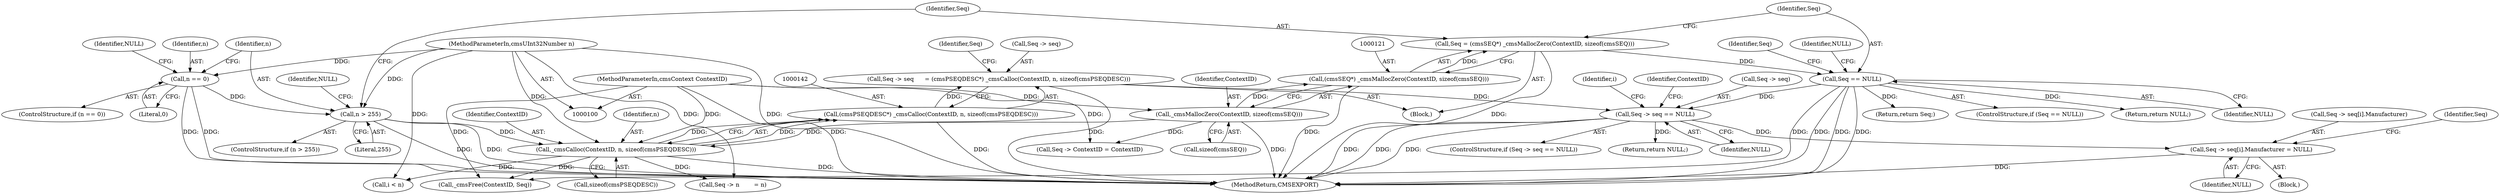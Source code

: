 digraph "0_Little-CMS_91c2db7f2559be504211b283bc3a2c631d6f06d9_0@array" {
"1000175" [label="(Call,Seq -> seq[i].Manufacturer = NULL)"];
"1000154" [label="(Call,Seq -> seq == NULL)"];
"1000137" [label="(Call,Seq -> seq      = (cmsPSEQDESC*) _cmsCalloc(ContextID, n, sizeof(cmsPSEQDESC)))"];
"1000141" [label="(Call,(cmsPSEQDESC*) _cmsCalloc(ContextID, n, sizeof(cmsPSEQDESC)))"];
"1000143" [label="(Call,_cmsCalloc(ContextID, n, sizeof(cmsPSEQDESC)))"];
"1000101" [label="(MethodParameterIn,cmsContext ContextID)"];
"1000122" [label="(Call,_cmsMallocZero(ContextID, sizeof(cmsSEQ)))"];
"1000113" [label="(Call,n > 255)"];
"1000107" [label="(Call,n == 0)"];
"1000102" [label="(MethodParameterIn,cmsUInt32Number n)"];
"1000127" [label="(Call,Seq == NULL)"];
"1000118" [label="(Call,Seq = (cmsSEQ*) _cmsMallocZero(ContextID, sizeof(cmsSEQ)))"];
"1000120" [label="(Call,(cmsSEQ*) _cmsMallocZero(ContextID, sizeof(cmsSEQ)))"];
"1000108" [label="(Identifier,n)"];
"1000130" [label="(Return,return NULL;)"];
"1000109" [label="(Literal,0)"];
"1000111" [label="(Identifier,NULL)"];
"1000117" [label="(Identifier,NULL)"];
"1000138" [label="(Call,Seq -> seq)"];
"1000102" [label="(MethodParameterIn,cmsUInt32Number n)"];
"1000204" [label="(MethodReturn,CMSEXPORT)"];
"1000145" [label="(Identifier,n)"];
"1000101" [label="(MethodParameterIn,cmsContext ContextID)"];
"1000106" [label="(ControlStructure,if (n == 0))"];
"1000163" [label="(Return,return NULL;)"];
"1000114" [label="(Identifier,n)"];
"1000167" [label="(Identifier,i)"];
"1000120" [label="(Call,(cmsSEQ*) _cmsMallocZero(ContextID, sizeof(cmsSEQ)))"];
"1000115" [label="(Literal,255)"];
"1000144" [label="(Identifier,ContextID)"];
"1000127" [label="(Call,Seq == NULL)"];
"1000174" [label="(Block,)"];
"1000119" [label="(Identifier,Seq)"];
"1000124" [label="(Call,sizeof(cmsSEQ))"];
"1000113" [label="(Call,n > 255)"];
"1000141" [label="(Call,(cmsPSEQDESC*) _cmsCalloc(ContextID, n, sizeof(cmsPSEQDESC)))"];
"1000118" [label="(Call,Seq = (cmsSEQ*) _cmsMallocZero(ContextID, sizeof(cmsSEQ)))"];
"1000123" [label="(Identifier,ContextID)"];
"1000129" [label="(Identifier,NULL)"];
"1000137" [label="(Call,Seq -> seq      = (cmsPSEQDESC*) _cmsCalloc(ContextID, n, sizeof(cmsPSEQDESC)))"];
"1000176" [label="(Call,Seq -> seq[i].Manufacturer)"];
"1000150" [label="(Identifier,Seq)"];
"1000131" [label="(Identifier,NULL)"];
"1000112" [label="(ControlStructure,if (n > 255))"];
"1000128" [label="(Identifier,Seq)"];
"1000175" [label="(Call,Seq -> seq[i].Manufacturer = NULL)"];
"1000161" [label="(Identifier,ContextID)"];
"1000183" [label="(Identifier,NULL)"];
"1000158" [label="(Identifier,NULL)"];
"1000107" [label="(Call,n == 0)"];
"1000134" [label="(Identifier,Seq)"];
"1000155" [label="(Call,Seq -> seq)"];
"1000148" [label="(Call,Seq -> n        = n)"];
"1000122" [label="(Call,_cmsMallocZero(ContextID, sizeof(cmsSEQ)))"];
"1000154" [label="(Call,Seq -> seq == NULL)"];
"1000103" [label="(Block,)"];
"1000143" [label="(Call,_cmsCalloc(ContextID, n, sizeof(cmsPSEQDESC)))"];
"1000160" [label="(Call,_cmsFree(ContextID, Seq))"];
"1000169" [label="(Call,i < n)"];
"1000202" [label="(Return,return Seq;)"];
"1000146" [label="(Call,sizeof(cmsPSEQDESC))"];
"1000126" [label="(ControlStructure,if (Seq == NULL))"];
"1000132" [label="(Call,Seq -> ContextID = ContextID)"];
"1000153" [label="(ControlStructure,if (Seq -> seq == NULL))"];
"1000188" [label="(Identifier,Seq)"];
"1000175" -> "1000174"  [label="AST: "];
"1000175" -> "1000183"  [label="CFG: "];
"1000176" -> "1000175"  [label="AST: "];
"1000183" -> "1000175"  [label="AST: "];
"1000188" -> "1000175"  [label="CFG: "];
"1000175" -> "1000204"  [label="DDG: "];
"1000154" -> "1000175"  [label="DDG: "];
"1000154" -> "1000153"  [label="AST: "];
"1000154" -> "1000158"  [label="CFG: "];
"1000155" -> "1000154"  [label="AST: "];
"1000158" -> "1000154"  [label="AST: "];
"1000161" -> "1000154"  [label="CFG: "];
"1000167" -> "1000154"  [label="CFG: "];
"1000154" -> "1000204"  [label="DDG: "];
"1000154" -> "1000204"  [label="DDG: "];
"1000154" -> "1000204"  [label="DDG: "];
"1000137" -> "1000154"  [label="DDG: "];
"1000127" -> "1000154"  [label="DDG: "];
"1000154" -> "1000163"  [label="DDG: "];
"1000137" -> "1000103"  [label="AST: "];
"1000137" -> "1000141"  [label="CFG: "];
"1000138" -> "1000137"  [label="AST: "];
"1000141" -> "1000137"  [label="AST: "];
"1000150" -> "1000137"  [label="CFG: "];
"1000137" -> "1000204"  [label="DDG: "];
"1000141" -> "1000137"  [label="DDG: "];
"1000141" -> "1000143"  [label="CFG: "];
"1000142" -> "1000141"  [label="AST: "];
"1000143" -> "1000141"  [label="AST: "];
"1000141" -> "1000204"  [label="DDG: "];
"1000143" -> "1000141"  [label="DDG: "];
"1000143" -> "1000141"  [label="DDG: "];
"1000143" -> "1000146"  [label="CFG: "];
"1000144" -> "1000143"  [label="AST: "];
"1000145" -> "1000143"  [label="AST: "];
"1000146" -> "1000143"  [label="AST: "];
"1000143" -> "1000204"  [label="DDG: "];
"1000101" -> "1000143"  [label="DDG: "];
"1000122" -> "1000143"  [label="DDG: "];
"1000113" -> "1000143"  [label="DDG: "];
"1000102" -> "1000143"  [label="DDG: "];
"1000143" -> "1000148"  [label="DDG: "];
"1000143" -> "1000160"  [label="DDG: "];
"1000143" -> "1000169"  [label="DDG: "];
"1000101" -> "1000100"  [label="AST: "];
"1000101" -> "1000204"  [label="DDG: "];
"1000101" -> "1000122"  [label="DDG: "];
"1000101" -> "1000132"  [label="DDG: "];
"1000101" -> "1000160"  [label="DDG: "];
"1000122" -> "1000120"  [label="AST: "];
"1000122" -> "1000124"  [label="CFG: "];
"1000123" -> "1000122"  [label="AST: "];
"1000124" -> "1000122"  [label="AST: "];
"1000120" -> "1000122"  [label="CFG: "];
"1000122" -> "1000204"  [label="DDG: "];
"1000122" -> "1000120"  [label="DDG: "];
"1000122" -> "1000132"  [label="DDG: "];
"1000113" -> "1000112"  [label="AST: "];
"1000113" -> "1000115"  [label="CFG: "];
"1000114" -> "1000113"  [label="AST: "];
"1000115" -> "1000113"  [label="AST: "];
"1000117" -> "1000113"  [label="CFG: "];
"1000119" -> "1000113"  [label="CFG: "];
"1000113" -> "1000204"  [label="DDG: "];
"1000113" -> "1000204"  [label="DDG: "];
"1000107" -> "1000113"  [label="DDG: "];
"1000102" -> "1000113"  [label="DDG: "];
"1000107" -> "1000106"  [label="AST: "];
"1000107" -> "1000109"  [label="CFG: "];
"1000108" -> "1000107"  [label="AST: "];
"1000109" -> "1000107"  [label="AST: "];
"1000111" -> "1000107"  [label="CFG: "];
"1000114" -> "1000107"  [label="CFG: "];
"1000107" -> "1000204"  [label="DDG: "];
"1000107" -> "1000204"  [label="DDG: "];
"1000102" -> "1000107"  [label="DDG: "];
"1000102" -> "1000100"  [label="AST: "];
"1000102" -> "1000204"  [label="DDG: "];
"1000102" -> "1000148"  [label="DDG: "];
"1000102" -> "1000169"  [label="DDG: "];
"1000127" -> "1000126"  [label="AST: "];
"1000127" -> "1000129"  [label="CFG: "];
"1000128" -> "1000127"  [label="AST: "];
"1000129" -> "1000127"  [label="AST: "];
"1000131" -> "1000127"  [label="CFG: "];
"1000134" -> "1000127"  [label="CFG: "];
"1000127" -> "1000204"  [label="DDG: "];
"1000127" -> "1000204"  [label="DDG: "];
"1000127" -> "1000204"  [label="DDG: "];
"1000118" -> "1000127"  [label="DDG: "];
"1000127" -> "1000130"  [label="DDG: "];
"1000127" -> "1000160"  [label="DDG: "];
"1000127" -> "1000202"  [label="DDG: "];
"1000118" -> "1000103"  [label="AST: "];
"1000118" -> "1000120"  [label="CFG: "];
"1000119" -> "1000118"  [label="AST: "];
"1000120" -> "1000118"  [label="AST: "];
"1000128" -> "1000118"  [label="CFG: "];
"1000118" -> "1000204"  [label="DDG: "];
"1000120" -> "1000118"  [label="DDG: "];
"1000121" -> "1000120"  [label="AST: "];
"1000120" -> "1000204"  [label="DDG: "];
}
